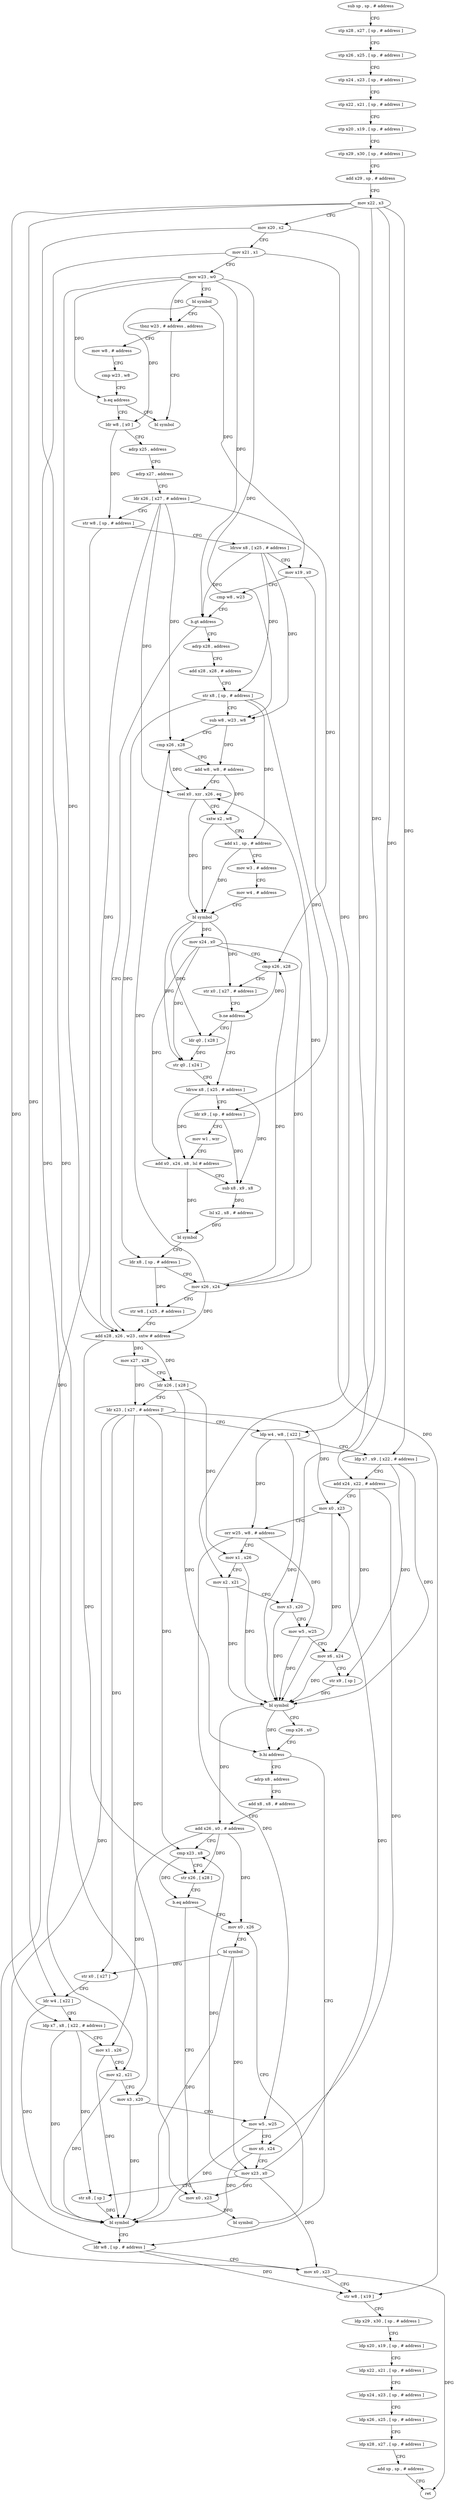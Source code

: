 digraph "func" {
"185804" [label = "sub sp , sp , # address" ]
"185808" [label = "stp x28 , x27 , [ sp , # address ]" ]
"185812" [label = "stp x26 , x25 , [ sp , # address ]" ]
"185816" [label = "stp x24 , x23 , [ sp , # address ]" ]
"185820" [label = "stp x22 , x21 , [ sp , # address ]" ]
"185824" [label = "stp x20 , x19 , [ sp , # address ]" ]
"185828" [label = "stp x29 , x30 , [ sp , # address ]" ]
"185832" [label = "add x29 , sp , # address" ]
"185836" [label = "mov x22 , x3" ]
"185840" [label = "mov x20 , x2" ]
"185844" [label = "mov x21 , x1" ]
"185848" [label = "mov w23 , w0" ]
"185852" [label = "bl symbol" ]
"185856" [label = "tbnz w23 , # address , address" ]
"186220" [label = "bl symbol" ]
"185860" [label = "mov w8 , # address" ]
"185864" [label = "cmp w23 , w8" ]
"185868" [label = "b.eq address" ]
"185872" [label = "ldr w8 , [ x0 ]" ]
"185876" [label = "adrp x25 , address" ]
"185880" [label = "adrp x27 , address" ]
"185884" [label = "ldr x26 , [ x27 , # address ]" ]
"185888" [label = "str w8 , [ sp , # address ]" ]
"185892" [label = "ldrsw x8 , [ x25 , # address ]" ]
"185896" [label = "mov x19 , x0" ]
"185900" [label = "cmp w8 , w23" ]
"185904" [label = "b.gt address" ]
"186020" [label = "add x28 , x26 , w23 , sxtw # address" ]
"185908" [label = "adrp x28 , address" ]
"186024" [label = "mov x27 , x28" ]
"186028" [label = "ldr x26 , [ x28 ]" ]
"186032" [label = "ldr x23 , [ x27 , # address ]!" ]
"186036" [label = "ldp w4 , w8 , [ x22 ]" ]
"186040" [label = "ldp x7 , x9 , [ x22 , # address ]" ]
"186044" [label = "add x24 , x22 , # address" ]
"186048" [label = "mov x0 , x23" ]
"186052" [label = "orr w25 , w8 , # address" ]
"186056" [label = "mov x1 , x26" ]
"186060" [label = "mov x2 , x21" ]
"186064" [label = "mov x3 , x20" ]
"186068" [label = "mov w5 , w25" ]
"186072" [label = "mov x6 , x24" ]
"186076" [label = "str x9 , [ sp ]" ]
"186080" [label = "bl symbol" ]
"186084" [label = "cmp x26 , x0" ]
"186088" [label = "b.hi address" ]
"186176" [label = "ldr w8 , [ sp , # address ]" ]
"186092" [label = "adrp x8 , address" ]
"185912" [label = "add x28 , x28 , # address" ]
"185916" [label = "str x8 , [ sp , # address ]" ]
"185920" [label = "sub w8 , w23 , w8" ]
"185924" [label = "cmp x26 , x28" ]
"185928" [label = "add w8 , w8 , # address" ]
"185932" [label = "csel x0 , xzr , x26 , eq" ]
"185936" [label = "sxtw x2 , w8" ]
"185940" [label = "add x1 , sp , # address" ]
"185944" [label = "mov w3 , # address" ]
"185948" [label = "mov w4 , # address" ]
"185952" [label = "bl symbol" ]
"185956" [label = "mov x24 , x0" ]
"185960" [label = "cmp x26 , x28" ]
"185964" [label = "str x0 , [ x27 , # address ]" ]
"185968" [label = "b.ne address" ]
"185980" [label = "ldrsw x8 , [ x25 , # address ]" ]
"185972" [label = "ldr q0 , [ x28 ]" ]
"186180" [label = "mov x0 , x23" ]
"186184" [label = "str w8 , [ x19 ]" ]
"186188" [label = "ldp x29 , x30 , [ sp , # address ]" ]
"186192" [label = "ldp x20 , x19 , [ sp , # address ]" ]
"186196" [label = "ldp x22 , x21 , [ sp , # address ]" ]
"186200" [label = "ldp x24 , x23 , [ sp , # address ]" ]
"186204" [label = "ldp x26 , x25 , [ sp , # address ]" ]
"186208" [label = "ldp x28 , x27 , [ sp , # address ]" ]
"186212" [label = "add sp , sp , # address" ]
"186216" [label = "ret" ]
"186096" [label = "add x8 , x8 , # address" ]
"186100" [label = "add x26 , x0 , # address" ]
"186104" [label = "cmp x23 , x8" ]
"186108" [label = "str x26 , [ x28 ]" ]
"186112" [label = "b.eq address" ]
"186124" [label = "mov x0 , x26" ]
"186116" [label = "mov x0 , x23" ]
"185984" [label = "ldr x9 , [ sp , # address ]" ]
"185988" [label = "mov w1 , wzr" ]
"185992" [label = "add x0 , x24 , x8 , lsl # address" ]
"185996" [label = "sub x8 , x9 , x8" ]
"186000" [label = "lsl x2 , x8 , # address" ]
"186004" [label = "bl symbol" ]
"186008" [label = "ldr x8 , [ sp , # address ]" ]
"186012" [label = "mov x26 , x24" ]
"186016" [label = "str w8 , [ x25 , # address ]" ]
"185976" [label = "str q0 , [ x24 ]" ]
"186128" [label = "bl symbol" ]
"186132" [label = "str x0 , [ x27 ]" ]
"186136" [label = "ldr w4 , [ x22 ]" ]
"186140" [label = "ldp x7 , x8 , [ x22 , # address ]" ]
"186144" [label = "mov x1 , x26" ]
"186148" [label = "mov x2 , x21" ]
"186152" [label = "mov x3 , x20" ]
"186156" [label = "mov w5 , w25" ]
"186160" [label = "mov x6 , x24" ]
"186164" [label = "mov x23 , x0" ]
"186168" [label = "str x8 , [ sp ]" ]
"186172" [label = "bl symbol" ]
"186120" [label = "bl symbol" ]
"185804" -> "185808" [ label = "CFG" ]
"185808" -> "185812" [ label = "CFG" ]
"185812" -> "185816" [ label = "CFG" ]
"185816" -> "185820" [ label = "CFG" ]
"185820" -> "185824" [ label = "CFG" ]
"185824" -> "185828" [ label = "CFG" ]
"185828" -> "185832" [ label = "CFG" ]
"185832" -> "185836" [ label = "CFG" ]
"185836" -> "185840" [ label = "CFG" ]
"185836" -> "186036" [ label = "DFG" ]
"185836" -> "186040" [ label = "DFG" ]
"185836" -> "186044" [ label = "DFG" ]
"185836" -> "186136" [ label = "DFG" ]
"185836" -> "186140" [ label = "DFG" ]
"185840" -> "185844" [ label = "CFG" ]
"185840" -> "186064" [ label = "DFG" ]
"185840" -> "186152" [ label = "DFG" ]
"185844" -> "185848" [ label = "CFG" ]
"185844" -> "186060" [ label = "DFG" ]
"185844" -> "186148" [ label = "DFG" ]
"185848" -> "185852" [ label = "CFG" ]
"185848" -> "185856" [ label = "DFG" ]
"185848" -> "185868" [ label = "DFG" ]
"185848" -> "185904" [ label = "DFG" ]
"185848" -> "186020" [ label = "DFG" ]
"185848" -> "185920" [ label = "DFG" ]
"185852" -> "185856" [ label = "CFG" ]
"185852" -> "185872" [ label = "DFG" ]
"185852" -> "185896" [ label = "DFG" ]
"185856" -> "186220" [ label = "CFG" ]
"185856" -> "185860" [ label = "CFG" ]
"185860" -> "185864" [ label = "CFG" ]
"185864" -> "185868" [ label = "CFG" ]
"185868" -> "186220" [ label = "CFG" ]
"185868" -> "185872" [ label = "CFG" ]
"185872" -> "185876" [ label = "CFG" ]
"185872" -> "185888" [ label = "DFG" ]
"185876" -> "185880" [ label = "CFG" ]
"185880" -> "185884" [ label = "CFG" ]
"185884" -> "185888" [ label = "CFG" ]
"185884" -> "186020" [ label = "DFG" ]
"185884" -> "185924" [ label = "DFG" ]
"185884" -> "185932" [ label = "DFG" ]
"185884" -> "185960" [ label = "DFG" ]
"185888" -> "185892" [ label = "CFG" ]
"185888" -> "186176" [ label = "DFG" ]
"185892" -> "185896" [ label = "CFG" ]
"185892" -> "185904" [ label = "DFG" ]
"185892" -> "185916" [ label = "DFG" ]
"185892" -> "185920" [ label = "DFG" ]
"185896" -> "185900" [ label = "CFG" ]
"185896" -> "186184" [ label = "DFG" ]
"185900" -> "185904" [ label = "CFG" ]
"185904" -> "186020" [ label = "CFG" ]
"185904" -> "185908" [ label = "CFG" ]
"186020" -> "186024" [ label = "DFG" ]
"186020" -> "186028" [ label = "DFG" ]
"186020" -> "186108" [ label = "DFG" ]
"185908" -> "185912" [ label = "CFG" ]
"186024" -> "186028" [ label = "CFG" ]
"186024" -> "186032" [ label = "DFG" ]
"186028" -> "186032" [ label = "CFG" ]
"186028" -> "186056" [ label = "DFG" ]
"186028" -> "186088" [ label = "DFG" ]
"186032" -> "186036" [ label = "CFG" ]
"186032" -> "186132" [ label = "DFG" ]
"186032" -> "186048" [ label = "DFG" ]
"186032" -> "186180" [ label = "DFG" ]
"186032" -> "186104" [ label = "DFG" ]
"186032" -> "186116" [ label = "DFG" ]
"186036" -> "186040" [ label = "CFG" ]
"186036" -> "186080" [ label = "DFG" ]
"186036" -> "186052" [ label = "DFG" ]
"186040" -> "186044" [ label = "CFG" ]
"186040" -> "186080" [ label = "DFG" ]
"186040" -> "186076" [ label = "DFG" ]
"186044" -> "186048" [ label = "CFG" ]
"186044" -> "186072" [ label = "DFG" ]
"186044" -> "186160" [ label = "DFG" ]
"186048" -> "186052" [ label = "CFG" ]
"186048" -> "186080" [ label = "DFG" ]
"186052" -> "186056" [ label = "CFG" ]
"186052" -> "186068" [ label = "DFG" ]
"186052" -> "186156" [ label = "DFG" ]
"186056" -> "186060" [ label = "CFG" ]
"186056" -> "186080" [ label = "DFG" ]
"186060" -> "186064" [ label = "CFG" ]
"186060" -> "186080" [ label = "DFG" ]
"186064" -> "186068" [ label = "CFG" ]
"186064" -> "186080" [ label = "DFG" ]
"186068" -> "186072" [ label = "CFG" ]
"186068" -> "186080" [ label = "DFG" ]
"186072" -> "186076" [ label = "CFG" ]
"186072" -> "186080" [ label = "DFG" ]
"186076" -> "186080" [ label = "DFG" ]
"186080" -> "186084" [ label = "CFG" ]
"186080" -> "186088" [ label = "DFG" ]
"186080" -> "186100" [ label = "DFG" ]
"186084" -> "186088" [ label = "CFG" ]
"186088" -> "186176" [ label = "CFG" ]
"186088" -> "186092" [ label = "CFG" ]
"186176" -> "186180" [ label = "CFG" ]
"186176" -> "186184" [ label = "DFG" ]
"186092" -> "186096" [ label = "CFG" ]
"185912" -> "185916" [ label = "CFG" ]
"185916" -> "185920" [ label = "CFG" ]
"185916" -> "185984" [ label = "DFG" ]
"185916" -> "186008" [ label = "DFG" ]
"185916" -> "185940" [ label = "DFG" ]
"185920" -> "185924" [ label = "CFG" ]
"185920" -> "185928" [ label = "DFG" ]
"185924" -> "185928" [ label = "CFG" ]
"185924" -> "185932" [ label = "DFG" ]
"185928" -> "185932" [ label = "CFG" ]
"185928" -> "185936" [ label = "DFG" ]
"185932" -> "185936" [ label = "CFG" ]
"185932" -> "185952" [ label = "DFG" ]
"185936" -> "185940" [ label = "CFG" ]
"185936" -> "185952" [ label = "DFG" ]
"185940" -> "185944" [ label = "CFG" ]
"185940" -> "185952" [ label = "DFG" ]
"185944" -> "185948" [ label = "CFG" ]
"185948" -> "185952" [ label = "CFG" ]
"185952" -> "185956" [ label = "DFG" ]
"185952" -> "185964" [ label = "DFG" ]
"185952" -> "185972" [ label = "DFG" ]
"185952" -> "185976" [ label = "DFG" ]
"185956" -> "185960" [ label = "CFG" ]
"185956" -> "185992" [ label = "DFG" ]
"185956" -> "186012" [ label = "DFG" ]
"185956" -> "185976" [ label = "DFG" ]
"185960" -> "185964" [ label = "CFG" ]
"185960" -> "185968" [ label = "DFG" ]
"185964" -> "185968" [ label = "CFG" ]
"185968" -> "185980" [ label = "CFG" ]
"185968" -> "185972" [ label = "CFG" ]
"185980" -> "185984" [ label = "CFG" ]
"185980" -> "185992" [ label = "DFG" ]
"185980" -> "185996" [ label = "DFG" ]
"185972" -> "185976" [ label = "DFG" ]
"186180" -> "186184" [ label = "CFG" ]
"186180" -> "186216" [ label = "DFG" ]
"186184" -> "186188" [ label = "CFG" ]
"186188" -> "186192" [ label = "CFG" ]
"186192" -> "186196" [ label = "CFG" ]
"186196" -> "186200" [ label = "CFG" ]
"186200" -> "186204" [ label = "CFG" ]
"186204" -> "186208" [ label = "CFG" ]
"186208" -> "186212" [ label = "CFG" ]
"186212" -> "186216" [ label = "CFG" ]
"186096" -> "186100" [ label = "CFG" ]
"186100" -> "186104" [ label = "CFG" ]
"186100" -> "186108" [ label = "DFG" ]
"186100" -> "186124" [ label = "DFG" ]
"186100" -> "186144" [ label = "DFG" ]
"186104" -> "186108" [ label = "CFG" ]
"186104" -> "186112" [ label = "DFG" ]
"186108" -> "186112" [ label = "CFG" ]
"186112" -> "186124" [ label = "CFG" ]
"186112" -> "186116" [ label = "CFG" ]
"186124" -> "186128" [ label = "CFG" ]
"186116" -> "186120" [ label = "DFG" ]
"185984" -> "185988" [ label = "CFG" ]
"185984" -> "185996" [ label = "DFG" ]
"185988" -> "185992" [ label = "CFG" ]
"185992" -> "185996" [ label = "CFG" ]
"185992" -> "186004" [ label = "DFG" ]
"185996" -> "186000" [ label = "DFG" ]
"186000" -> "186004" [ label = "DFG" ]
"186004" -> "186008" [ label = "CFG" ]
"186008" -> "186012" [ label = "CFG" ]
"186008" -> "186016" [ label = "DFG" ]
"186012" -> "186016" [ label = "CFG" ]
"186012" -> "185924" [ label = "DFG" ]
"186012" -> "185932" [ label = "DFG" ]
"186012" -> "185960" [ label = "DFG" ]
"186012" -> "186020" [ label = "DFG" ]
"186016" -> "186020" [ label = "CFG" ]
"185976" -> "185980" [ label = "CFG" ]
"186128" -> "186132" [ label = "DFG" ]
"186128" -> "186164" [ label = "DFG" ]
"186128" -> "186172" [ label = "DFG" ]
"186132" -> "186136" [ label = "CFG" ]
"186136" -> "186140" [ label = "CFG" ]
"186136" -> "186172" [ label = "DFG" ]
"186140" -> "186144" [ label = "CFG" ]
"186140" -> "186172" [ label = "DFG" ]
"186140" -> "186168" [ label = "DFG" ]
"186144" -> "186148" [ label = "CFG" ]
"186144" -> "186172" [ label = "DFG" ]
"186148" -> "186152" [ label = "CFG" ]
"186148" -> "186172" [ label = "DFG" ]
"186152" -> "186156" [ label = "CFG" ]
"186152" -> "186172" [ label = "DFG" ]
"186156" -> "186160" [ label = "CFG" ]
"186156" -> "186172" [ label = "DFG" ]
"186160" -> "186164" [ label = "CFG" ]
"186160" -> "186172" [ label = "DFG" ]
"186164" -> "186168" [ label = "CFG" ]
"186164" -> "186048" [ label = "DFG" ]
"186164" -> "186180" [ label = "DFG" ]
"186164" -> "186104" [ label = "DFG" ]
"186164" -> "186116" [ label = "DFG" ]
"186168" -> "186172" [ label = "DFG" ]
"186172" -> "186176" [ label = "CFG" ]
"186120" -> "186124" [ label = "CFG" ]
}
